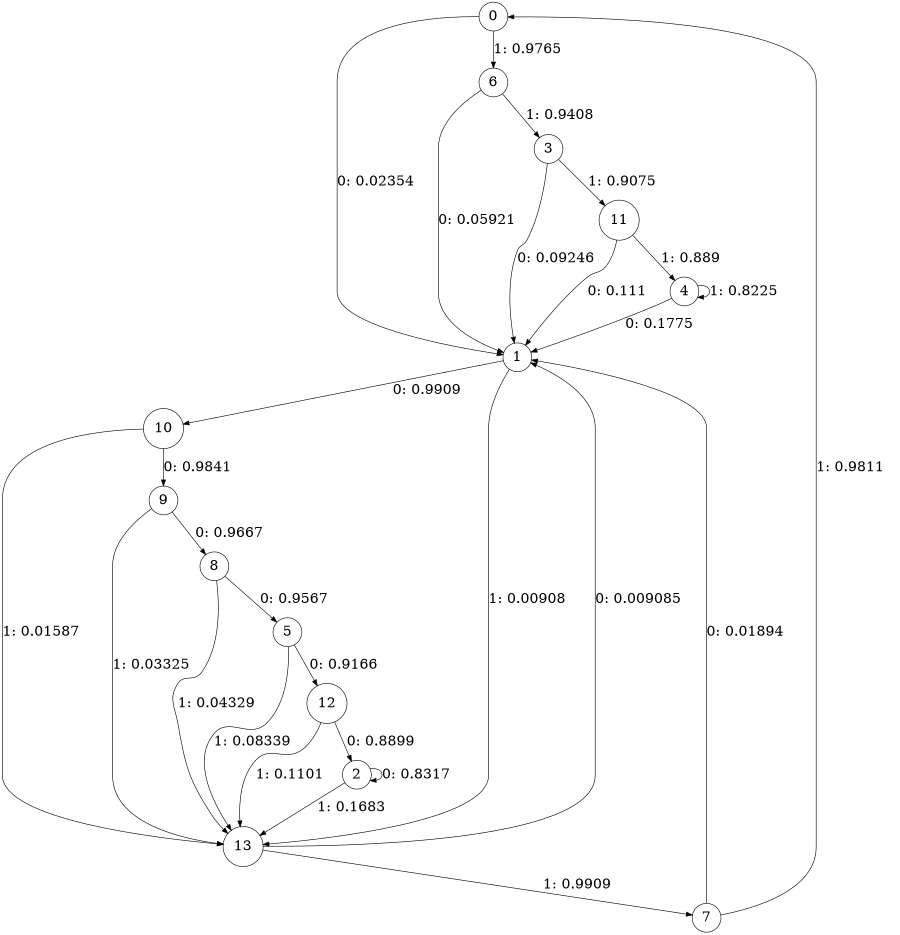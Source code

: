 digraph "ch3_face_grouped_diff_L9" {
size = "6,8.5";
ratio = "fill";
node [shape = circle];
node [fontsize = 24];
edge [fontsize = 24];
0 -> 1 [label = "0: 0.02354  "];
0 -> 6 [label = "1: 0.9765   "];
1 -> 10 [label = "0: 0.9909   "];
1 -> 13 [label = "1: 0.00908  "];
2 -> 2 [label = "0: 0.8317   "];
2 -> 13 [label = "1: 0.1683   "];
3 -> 1 [label = "0: 0.09246  "];
3 -> 11 [label = "1: 0.9075   "];
4 -> 1 [label = "0: 0.1775   "];
4 -> 4 [label = "1: 0.8225   "];
5 -> 12 [label = "0: 0.9166   "];
5 -> 13 [label = "1: 0.08339  "];
6 -> 1 [label = "0: 0.05921  "];
6 -> 3 [label = "1: 0.9408   "];
7 -> 1 [label = "0: 0.01894  "];
7 -> 0 [label = "1: 0.9811   "];
8 -> 5 [label = "0: 0.9567   "];
8 -> 13 [label = "1: 0.04329  "];
9 -> 8 [label = "0: 0.9667   "];
9 -> 13 [label = "1: 0.03325  "];
10 -> 9 [label = "0: 0.9841   "];
10 -> 13 [label = "1: 0.01587  "];
11 -> 1 [label = "0: 0.111    "];
11 -> 4 [label = "1: 0.889    "];
12 -> 2 [label = "0: 0.8899   "];
12 -> 13 [label = "1: 0.1101   "];
13 -> 1 [label = "0: 0.009085  "];
13 -> 7 [label = "1: 0.9909   "];
}